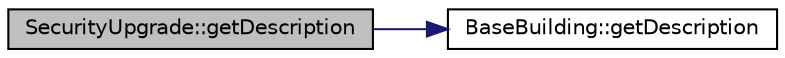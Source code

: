 digraph "SecurityUpgrade::getDescription"
{
 // LATEX_PDF_SIZE
  edge [fontname="Helvetica",fontsize="10",labelfontname="Helvetica",labelfontsize="10"];
  node [fontname="Helvetica",fontsize="10",shape=record];
  rankdir="LR";
  Node1 [label="SecurityUpgrade::getDescription",height=0.2,width=0.4,color="black", fillcolor="grey75", style="filled", fontcolor="black",tooltip="Gets the description of the building with security upgrade."];
  Node1 -> Node2 [color="midnightblue",fontsize="10",style="solid",fontname="Helvetica"];
  Node2 [label="BaseBuilding::getDescription",height=0.2,width=0.4,color="black", fillcolor="white", style="filled",URL="$classBaseBuilding.html#a51031baf8f3f925ef439d9d0562ba9dc",tooltip="Get building description."];
}
